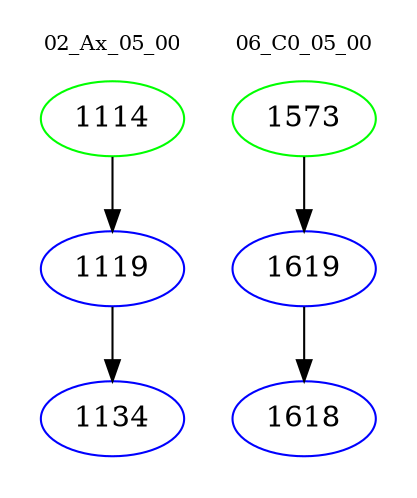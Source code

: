 digraph{
subgraph cluster_0 {
color = white
label = "02_Ax_05_00";
fontsize=10;
T0_1114 [label="1114", color="green"]
T0_1114 -> T0_1119 [color="black"]
T0_1119 [label="1119", color="blue"]
T0_1119 -> T0_1134 [color="black"]
T0_1134 [label="1134", color="blue"]
}
subgraph cluster_1 {
color = white
label = "06_C0_05_00";
fontsize=10;
T1_1573 [label="1573", color="green"]
T1_1573 -> T1_1619 [color="black"]
T1_1619 [label="1619", color="blue"]
T1_1619 -> T1_1618 [color="black"]
T1_1618 [label="1618", color="blue"]
}
}
